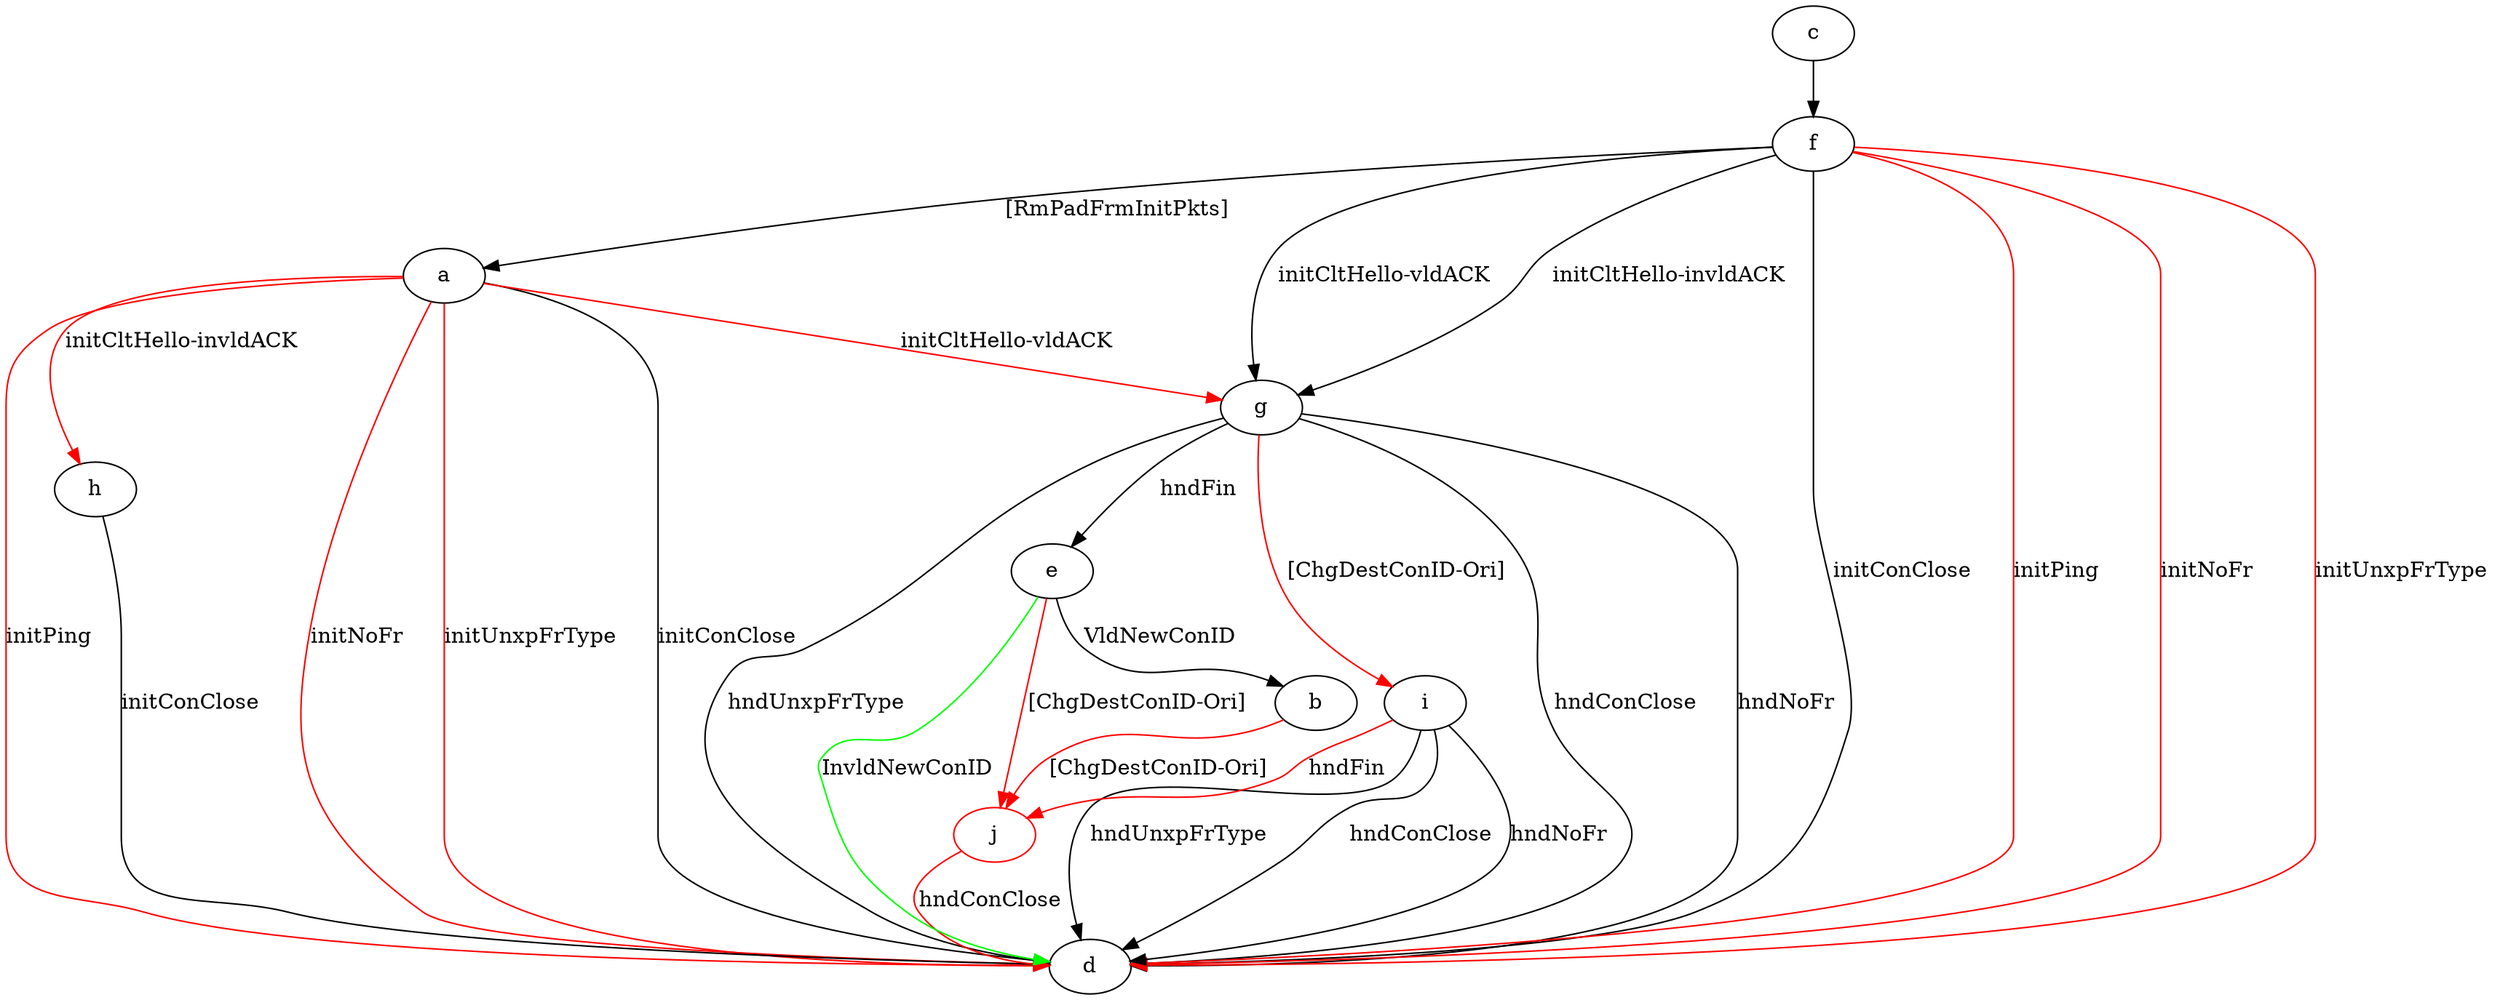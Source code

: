 digraph "" {
	a -> d	[key=0,
		label="initConClose "];
	a -> d	[key=1,
		color=red,
		label="initPing "];
	a -> d	[key=2,
		color=red,
		label="initNoFr "];
	a -> d	[key=3,
		color=red,
		label="initUnxpFrType "];
	a -> g	[key=0,
		color=red,
		label="initCltHello-vldACK "];
	a -> h	[key=0,
		color=red,
		label="initCltHello-invldACK "];
	j	[color=red];
	b -> j	[key=0,
		color=red,
		label="[ChgDestConID-Ori] "];
	c -> f	[key=0];
	e -> b	[key=0,
		label="VldNewConID "];
	e -> d	[key=0,
		color=green,
		label="InvldNewConID "];
	e -> j	[key=0,
		color=red,
		label="[ChgDestConID-Ori] "];
	f -> a	[key=0,
		label="[RmPadFrmInitPkts] "];
	f -> d	[key=0,
		label="initConClose "];
	f -> d	[key=1,
		color=red,
		label="initPing "];
	f -> d	[key=2,
		color=red,
		label="initNoFr "];
	f -> d	[key=3,
		color=red,
		label="initUnxpFrType "];
	f -> g	[key=0,
		label="initCltHello-vldACK "];
	f -> g	[key=1,
		label="initCltHello-invldACK "];
	g -> d	[key=0,
		label="hndConClose "];
	g -> d	[key=1,
		label="hndNoFr "];
	g -> d	[key=2,
		label="hndUnxpFrType "];
	g -> e	[key=0,
		label="hndFin "];
	g -> i	[key=0,
		color=red,
		label="[ChgDestConID-Ori] "];
	h -> d	[key=0,
		label="initConClose "];
	i -> d	[key=0,
		label="hndConClose "];
	i -> d	[key=1,
		label="hndNoFr "];
	i -> d	[key=2,
		label="hndUnxpFrType "];
	i -> j	[key=0,
		color=red,
		label="hndFin "];
	j -> d	[key=0,
		color=red,
		label="hndConClose "];
}
